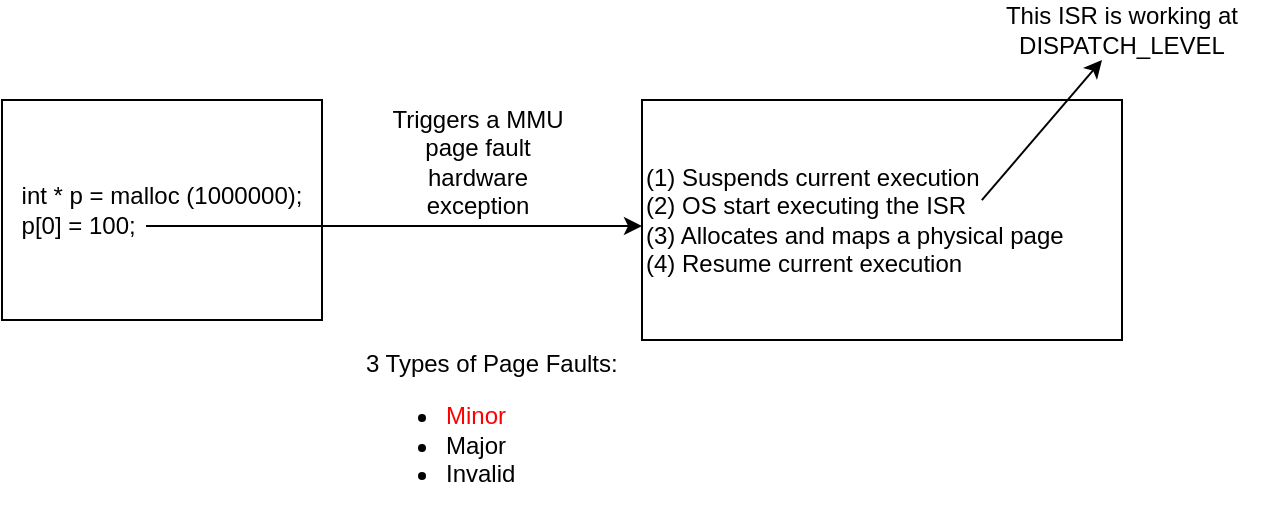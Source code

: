 <mxfile version="21.6.2" type="github">
  <diagram name="Page-1" id="KcMVhKevGDjmHu-vevIP">
    <mxGraphModel dx="794" dy="443" grid="1" gridSize="10" guides="1" tooltips="1" connect="1" arrows="1" fold="1" page="1" pageScale="1" pageWidth="850" pageHeight="1100" math="0" shadow="0">
      <root>
        <mxCell id="0" />
        <mxCell id="1" parent="0" />
        <mxCell id="MzqtTaXbOYVxBve9-991-1" value="int * p = malloc (1000000);&lt;br&gt;p[0] = 100;&amp;nbsp; &amp;nbsp; &amp;nbsp; &amp;nbsp; &amp;nbsp; &amp;nbsp; &amp;nbsp; &amp;nbsp; &amp;nbsp; &amp;nbsp; &amp;nbsp; &amp;nbsp; &amp;nbsp;" style="text;strokeColor=default;align=center;fillColor=none;html=1;verticalAlign=middle;whiteSpace=wrap;rounded=0;" parent="1" vertex="1">
          <mxGeometry x="40" y="90" width="160" height="110" as="geometry" />
        </mxCell>
        <mxCell id="MzqtTaXbOYVxBve9-991-3" value="" style="endArrow=classic;html=1;rounded=0;" parent="1" edge="1">
          <mxGeometry width="50" height="50" relative="1" as="geometry">
            <mxPoint x="112" y="153" as="sourcePoint" />
            <mxPoint x="360" y="153" as="targetPoint" />
          </mxGeometry>
        </mxCell>
        <mxCell id="MzqtTaXbOYVxBve9-991-4" style="edgeStyle=orthogonalEdgeStyle;rounded=0;orthogonalLoop=1;jettySize=auto;html=1;exitX=0.5;exitY=1;exitDx=0;exitDy=0;" parent="1" source="MzqtTaXbOYVxBve9-991-1" target="MzqtTaXbOYVxBve9-991-1" edge="1">
          <mxGeometry relative="1" as="geometry" />
        </mxCell>
        <mxCell id="MzqtTaXbOYVxBve9-991-6" value="Triggers a MMU page fault hardware exception" style="text;strokeColor=none;align=center;fillColor=none;html=1;verticalAlign=middle;whiteSpace=wrap;rounded=0;" parent="1" vertex="1">
          <mxGeometry x="228" y="76" width="100" height="90" as="geometry" />
        </mxCell>
        <mxCell id="MzqtTaXbOYVxBve9-991-7" value="(1) Suspends current execution&lt;br&gt;(2) OS start executing the ISR&lt;br&gt;(3) Allocates and maps a physical page&lt;br&gt;(4) Resume current execution" style="whiteSpace=wrap;html=1;align=left;" parent="1" vertex="1">
          <mxGeometry x="360" y="90" width="240" height="120" as="geometry" />
        </mxCell>
        <mxCell id="MzqtTaXbOYVxBve9-991-8" value="" style="endArrow=classic;html=1;rounded=0;exitX=0.708;exitY=0.417;exitDx=0;exitDy=0;exitPerimeter=0;" parent="1" source="MzqtTaXbOYVxBve9-991-7" edge="1">
          <mxGeometry width="50" height="50" relative="1" as="geometry">
            <mxPoint x="540" y="120" as="sourcePoint" />
            <mxPoint x="590" y="70" as="targetPoint" />
          </mxGeometry>
        </mxCell>
        <mxCell id="MzqtTaXbOYVxBve9-991-9" value="This ISR is working at DISPATCH_LEVEL" style="text;strokeColor=none;align=center;fillColor=none;html=1;verticalAlign=middle;whiteSpace=wrap;rounded=0;" parent="1" vertex="1">
          <mxGeometry x="520" y="40" width="160" height="30" as="geometry" />
        </mxCell>
        <mxCell id="KYt8iWn4R4vlqyBrgG1W-1" value="3 Types of Page Faults:&lt;br&gt;&lt;ul&gt;&lt;li&gt;&lt;span style=&quot;background-color: initial;&quot;&gt;&lt;font color=&quot;#ff0000&quot;&gt;Minor&lt;/font&gt;&lt;/span&gt;&lt;/li&gt;&lt;li style=&quot;&quot;&gt;Major&lt;/li&gt;&lt;li style=&quot;&quot;&gt;Invalid&lt;/li&gt;&lt;/ul&gt;" style="text;strokeColor=none;align=left;fillColor=none;html=1;verticalAlign=middle;whiteSpace=wrap;rounded=0;" vertex="1" parent="1">
          <mxGeometry x="220" y="210" width="140" height="90" as="geometry" />
        </mxCell>
      </root>
    </mxGraphModel>
  </diagram>
</mxfile>
